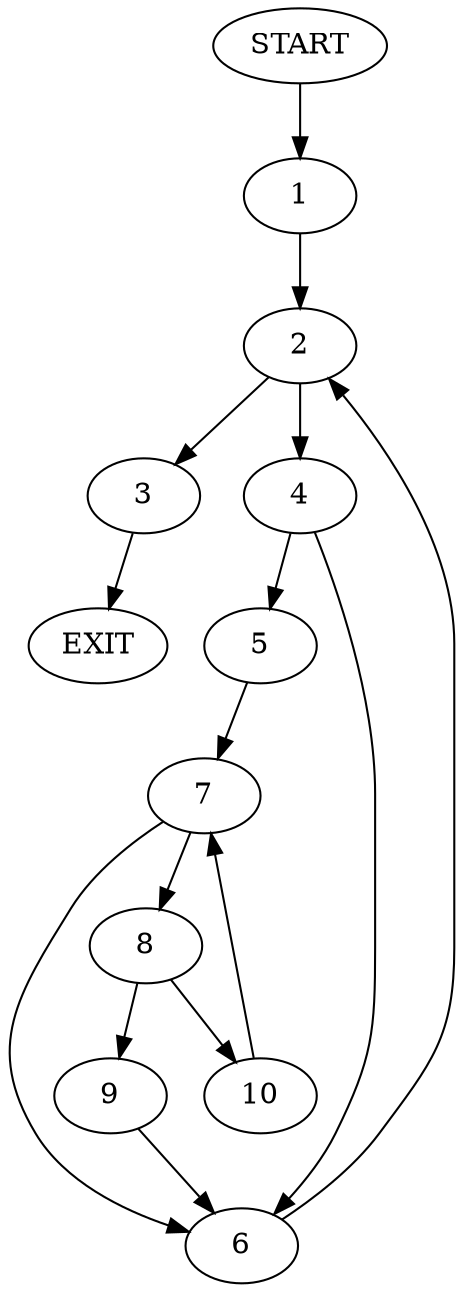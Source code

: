 digraph {
0 [label="START"]
11 [label="EXIT"]
0 -> 1
1 -> 2
2 -> 3
2 -> 4
4 -> 5
4 -> 6
3 -> 11
6 -> 2
5 -> 7
7 -> 6
7 -> 8
8 -> 9
8 -> 10
10 -> 7
9 -> 6
}
